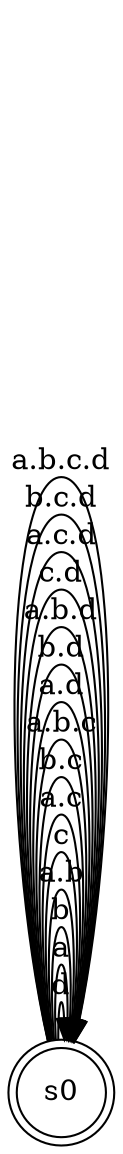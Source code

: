 digraph UnionIntersection { 
  rankdir="LR"
  s0 [ shape="doublecircle" ]
  s0->s0 [
    label= "d"
  ] ;
  s0->s0 [
    label= "a"
  ] ;
  s0->s0 [
    label= "b"
  ] ;
  s0->s0 [
    label= "a.b"
  ] ;
  s0->s0 [
    label= "c"
  ] ;
  s0->s0 [
    label= "a.c"
  ] ;
  s0->s0 [
    label= "b.c"
  ] ;
  s0->s0 [
    label= "a.b.c"
  ] ;
  s0->s0 [
    label= "a.d"
  ] ;
  s0->s0 [
    label= "b.d"
  ] ;
  s0->s0 [
    label= "a.b.d"
  ] ;
  s0->s0 [
    label= "c.d"
  ] ;
  s0->s0 [
    label= "a.c.d"
  ] ;
  s0->s0 [
    label= "b.c.d"
  ] ;
  s0->s0 [
    label= "a.b.c.d"
  ] ;
}

